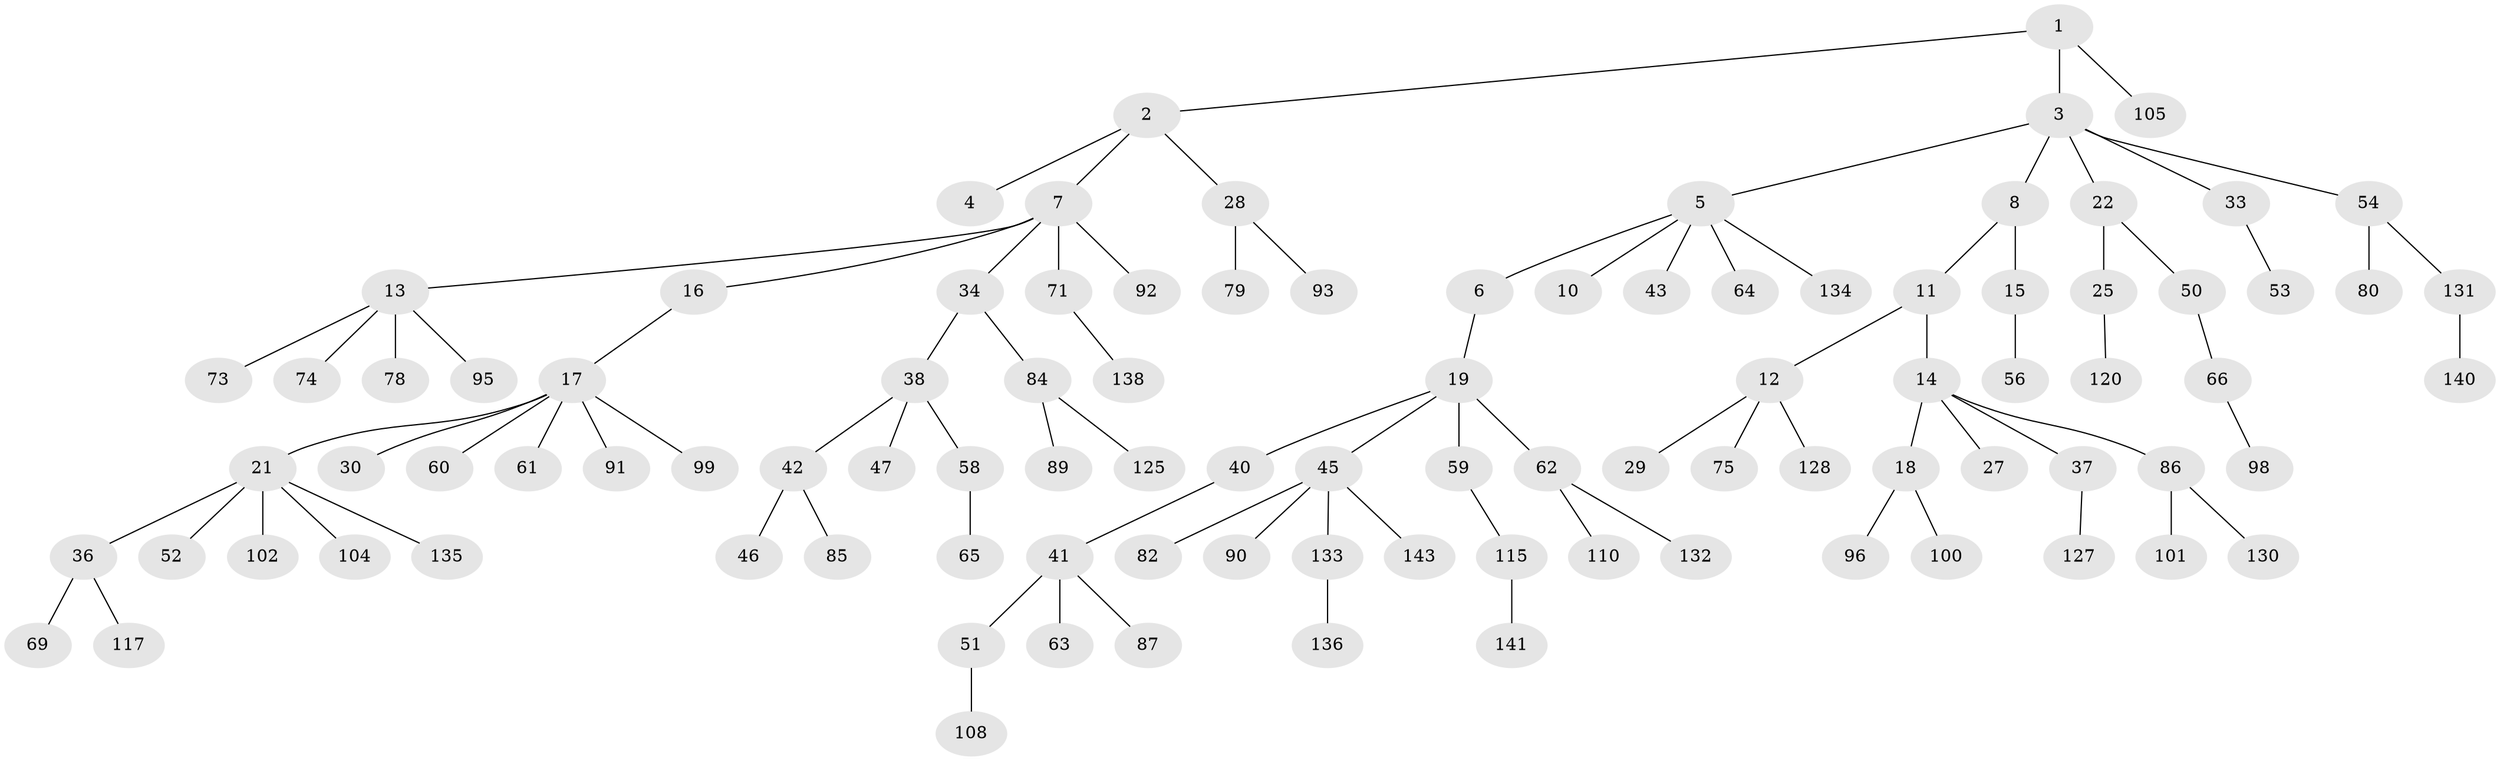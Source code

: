 // original degree distribution, {3: 0.13986013986013987, 4: 0.055944055944055944, 7: 0.006993006993006993, 2: 0.24475524475524477, 6: 0.027972027972027972, 1: 0.4965034965034965, 5: 0.027972027972027972}
// Generated by graph-tools (version 1.1) at 2025/11/02/27/25 16:11:26]
// undirected, 98 vertices, 97 edges
graph export_dot {
graph [start="1"]
  node [color=gray90,style=filled];
  1 [super="+26"];
  2;
  3 [super="+32"];
  4 [super="+35"];
  5 [super="+24"];
  6 [super="+72"];
  7 [super="+9"];
  8;
  10;
  11;
  12 [super="+20"];
  13 [super="+49"];
  14 [super="+39"];
  15 [super="+48"];
  16 [super="+88"];
  17 [super="+57"];
  18 [super="+122"];
  19 [super="+23"];
  21 [super="+31"];
  22;
  25 [super="+44"];
  27;
  28 [super="+55"];
  29;
  30;
  33 [super="+97"];
  34;
  36 [super="+111"];
  37;
  38 [super="+112"];
  40;
  41;
  42 [super="+119"];
  43;
  45 [super="+77"];
  46;
  47 [super="+94"];
  50 [super="+76"];
  51 [super="+67"];
  52;
  53;
  54 [super="+103"];
  56 [super="+137"];
  58;
  59;
  60 [super="+107"];
  61;
  62 [super="+68"];
  63 [super="+129"];
  64;
  65 [super="+70"];
  66 [super="+139"];
  69;
  71 [super="+83"];
  73 [super="+113"];
  74;
  75;
  78 [super="+118"];
  79 [super="+81"];
  80;
  82;
  84;
  85 [super="+106"];
  86 [super="+116"];
  87;
  89;
  90;
  91;
  92;
  93;
  95;
  96 [super="+109"];
  98 [super="+123"];
  99;
  100 [super="+114"];
  101;
  102 [super="+126"];
  104 [super="+124"];
  105;
  108;
  110;
  115 [super="+121"];
  117;
  120;
  125;
  127;
  128;
  130;
  131;
  132 [super="+142"];
  133;
  134;
  135;
  136;
  138;
  140;
  141;
  143;
  1 -- 2;
  1 -- 3;
  1 -- 105;
  2 -- 4;
  2 -- 7;
  2 -- 28;
  3 -- 5;
  3 -- 8;
  3 -- 22;
  3 -- 33;
  3 -- 54;
  5 -- 6;
  5 -- 10;
  5 -- 43;
  5 -- 64;
  5 -- 134;
  6 -- 19;
  7 -- 16;
  7 -- 34;
  7 -- 71;
  7 -- 92;
  7 -- 13;
  8 -- 11;
  8 -- 15;
  11 -- 12;
  11 -- 14;
  12 -- 29;
  12 -- 75;
  12 -- 128;
  13 -- 73;
  13 -- 78;
  13 -- 95;
  13 -- 74;
  14 -- 18;
  14 -- 27;
  14 -- 37;
  14 -- 86;
  15 -- 56;
  16 -- 17;
  17 -- 21;
  17 -- 30;
  17 -- 60;
  17 -- 91;
  17 -- 99;
  17 -- 61;
  18 -- 96;
  18 -- 100;
  19 -- 40;
  19 -- 45;
  19 -- 62;
  19 -- 59;
  21 -- 52;
  21 -- 102;
  21 -- 104;
  21 -- 36;
  21 -- 135;
  22 -- 25;
  22 -- 50;
  25 -- 120;
  28 -- 93;
  28 -- 79;
  33 -- 53;
  34 -- 38;
  34 -- 84;
  36 -- 69;
  36 -- 117;
  37 -- 127;
  38 -- 42;
  38 -- 47;
  38 -- 58;
  40 -- 41;
  41 -- 51;
  41 -- 63;
  41 -- 87;
  42 -- 46;
  42 -- 85;
  45 -- 143;
  45 -- 82;
  45 -- 90;
  45 -- 133;
  50 -- 66;
  51 -- 108;
  54 -- 80;
  54 -- 131;
  58 -- 65;
  59 -- 115;
  62 -- 110;
  62 -- 132;
  66 -- 98;
  71 -- 138;
  84 -- 89;
  84 -- 125;
  86 -- 101;
  86 -- 130;
  115 -- 141;
  131 -- 140;
  133 -- 136;
}
